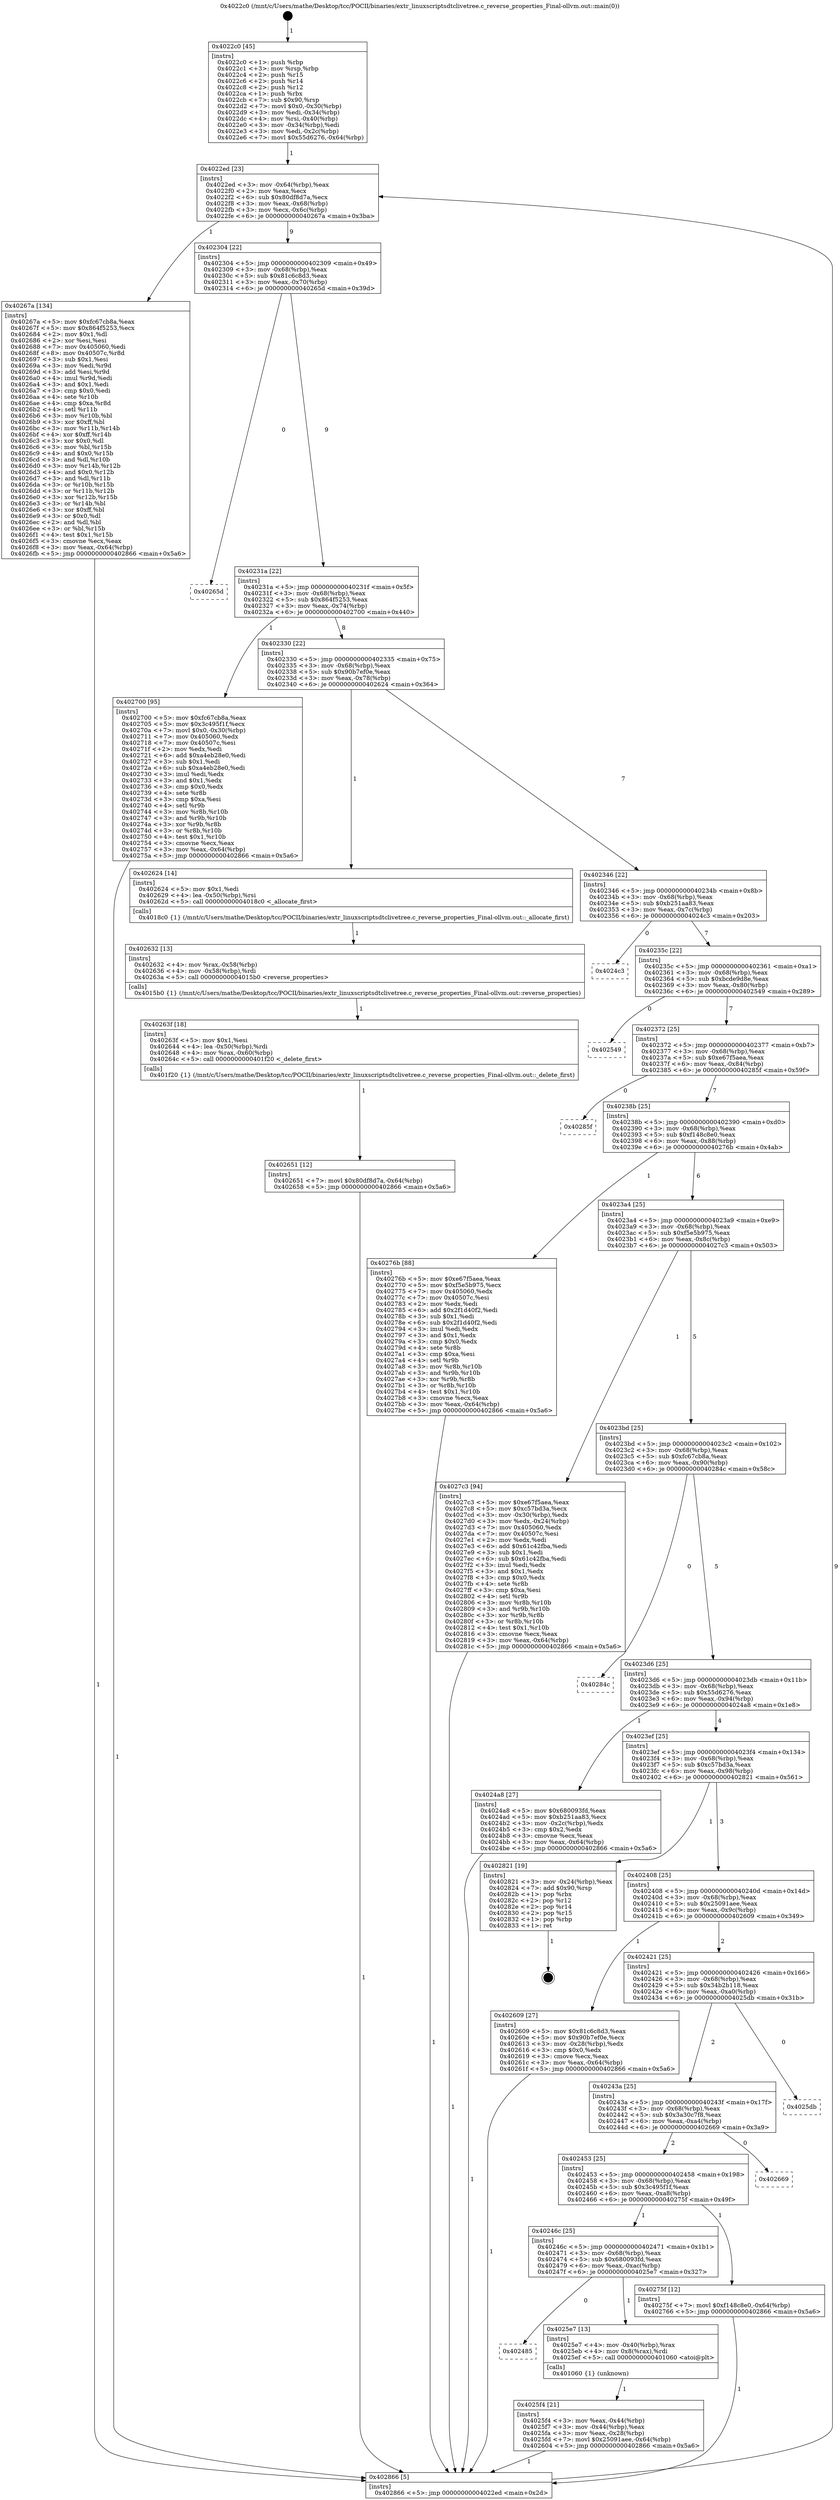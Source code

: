 digraph "0x4022c0" {
  label = "0x4022c0 (/mnt/c/Users/mathe/Desktop/tcc/POCII/binaries/extr_linuxscriptsdtclivetree.c_reverse_properties_Final-ollvm.out::main(0))"
  labelloc = "t"
  node[shape=record]

  Entry [label="",width=0.3,height=0.3,shape=circle,fillcolor=black,style=filled]
  "0x4022ed" [label="{
     0x4022ed [23]\l
     | [instrs]\l
     &nbsp;&nbsp;0x4022ed \<+3\>: mov -0x64(%rbp),%eax\l
     &nbsp;&nbsp;0x4022f0 \<+2\>: mov %eax,%ecx\l
     &nbsp;&nbsp;0x4022f2 \<+6\>: sub $0x80df8d7a,%ecx\l
     &nbsp;&nbsp;0x4022f8 \<+3\>: mov %eax,-0x68(%rbp)\l
     &nbsp;&nbsp;0x4022fb \<+3\>: mov %ecx,-0x6c(%rbp)\l
     &nbsp;&nbsp;0x4022fe \<+6\>: je 000000000040267a \<main+0x3ba\>\l
  }"]
  "0x40267a" [label="{
     0x40267a [134]\l
     | [instrs]\l
     &nbsp;&nbsp;0x40267a \<+5\>: mov $0xfc67cb8a,%eax\l
     &nbsp;&nbsp;0x40267f \<+5\>: mov $0x864f5253,%ecx\l
     &nbsp;&nbsp;0x402684 \<+2\>: mov $0x1,%dl\l
     &nbsp;&nbsp;0x402686 \<+2\>: xor %esi,%esi\l
     &nbsp;&nbsp;0x402688 \<+7\>: mov 0x405060,%edi\l
     &nbsp;&nbsp;0x40268f \<+8\>: mov 0x40507c,%r8d\l
     &nbsp;&nbsp;0x402697 \<+3\>: sub $0x1,%esi\l
     &nbsp;&nbsp;0x40269a \<+3\>: mov %edi,%r9d\l
     &nbsp;&nbsp;0x40269d \<+3\>: add %esi,%r9d\l
     &nbsp;&nbsp;0x4026a0 \<+4\>: imul %r9d,%edi\l
     &nbsp;&nbsp;0x4026a4 \<+3\>: and $0x1,%edi\l
     &nbsp;&nbsp;0x4026a7 \<+3\>: cmp $0x0,%edi\l
     &nbsp;&nbsp;0x4026aa \<+4\>: sete %r10b\l
     &nbsp;&nbsp;0x4026ae \<+4\>: cmp $0xa,%r8d\l
     &nbsp;&nbsp;0x4026b2 \<+4\>: setl %r11b\l
     &nbsp;&nbsp;0x4026b6 \<+3\>: mov %r10b,%bl\l
     &nbsp;&nbsp;0x4026b9 \<+3\>: xor $0xff,%bl\l
     &nbsp;&nbsp;0x4026bc \<+3\>: mov %r11b,%r14b\l
     &nbsp;&nbsp;0x4026bf \<+4\>: xor $0xff,%r14b\l
     &nbsp;&nbsp;0x4026c3 \<+3\>: xor $0x0,%dl\l
     &nbsp;&nbsp;0x4026c6 \<+3\>: mov %bl,%r15b\l
     &nbsp;&nbsp;0x4026c9 \<+4\>: and $0x0,%r15b\l
     &nbsp;&nbsp;0x4026cd \<+3\>: and %dl,%r10b\l
     &nbsp;&nbsp;0x4026d0 \<+3\>: mov %r14b,%r12b\l
     &nbsp;&nbsp;0x4026d3 \<+4\>: and $0x0,%r12b\l
     &nbsp;&nbsp;0x4026d7 \<+3\>: and %dl,%r11b\l
     &nbsp;&nbsp;0x4026da \<+3\>: or %r10b,%r15b\l
     &nbsp;&nbsp;0x4026dd \<+3\>: or %r11b,%r12b\l
     &nbsp;&nbsp;0x4026e0 \<+3\>: xor %r12b,%r15b\l
     &nbsp;&nbsp;0x4026e3 \<+3\>: or %r14b,%bl\l
     &nbsp;&nbsp;0x4026e6 \<+3\>: xor $0xff,%bl\l
     &nbsp;&nbsp;0x4026e9 \<+3\>: or $0x0,%dl\l
     &nbsp;&nbsp;0x4026ec \<+2\>: and %dl,%bl\l
     &nbsp;&nbsp;0x4026ee \<+3\>: or %bl,%r15b\l
     &nbsp;&nbsp;0x4026f1 \<+4\>: test $0x1,%r15b\l
     &nbsp;&nbsp;0x4026f5 \<+3\>: cmovne %ecx,%eax\l
     &nbsp;&nbsp;0x4026f8 \<+3\>: mov %eax,-0x64(%rbp)\l
     &nbsp;&nbsp;0x4026fb \<+5\>: jmp 0000000000402866 \<main+0x5a6\>\l
  }"]
  "0x402304" [label="{
     0x402304 [22]\l
     | [instrs]\l
     &nbsp;&nbsp;0x402304 \<+5\>: jmp 0000000000402309 \<main+0x49\>\l
     &nbsp;&nbsp;0x402309 \<+3\>: mov -0x68(%rbp),%eax\l
     &nbsp;&nbsp;0x40230c \<+5\>: sub $0x81c6c8d3,%eax\l
     &nbsp;&nbsp;0x402311 \<+3\>: mov %eax,-0x70(%rbp)\l
     &nbsp;&nbsp;0x402314 \<+6\>: je 000000000040265d \<main+0x39d\>\l
  }"]
  Exit [label="",width=0.3,height=0.3,shape=circle,fillcolor=black,style=filled,peripheries=2]
  "0x40265d" [label="{
     0x40265d\l
  }", style=dashed]
  "0x40231a" [label="{
     0x40231a [22]\l
     | [instrs]\l
     &nbsp;&nbsp;0x40231a \<+5\>: jmp 000000000040231f \<main+0x5f\>\l
     &nbsp;&nbsp;0x40231f \<+3\>: mov -0x68(%rbp),%eax\l
     &nbsp;&nbsp;0x402322 \<+5\>: sub $0x864f5253,%eax\l
     &nbsp;&nbsp;0x402327 \<+3\>: mov %eax,-0x74(%rbp)\l
     &nbsp;&nbsp;0x40232a \<+6\>: je 0000000000402700 \<main+0x440\>\l
  }"]
  "0x402651" [label="{
     0x402651 [12]\l
     | [instrs]\l
     &nbsp;&nbsp;0x402651 \<+7\>: movl $0x80df8d7a,-0x64(%rbp)\l
     &nbsp;&nbsp;0x402658 \<+5\>: jmp 0000000000402866 \<main+0x5a6\>\l
  }"]
  "0x402700" [label="{
     0x402700 [95]\l
     | [instrs]\l
     &nbsp;&nbsp;0x402700 \<+5\>: mov $0xfc67cb8a,%eax\l
     &nbsp;&nbsp;0x402705 \<+5\>: mov $0x3c495f1f,%ecx\l
     &nbsp;&nbsp;0x40270a \<+7\>: movl $0x0,-0x30(%rbp)\l
     &nbsp;&nbsp;0x402711 \<+7\>: mov 0x405060,%edx\l
     &nbsp;&nbsp;0x402718 \<+7\>: mov 0x40507c,%esi\l
     &nbsp;&nbsp;0x40271f \<+2\>: mov %edx,%edi\l
     &nbsp;&nbsp;0x402721 \<+6\>: add $0xa4eb28e0,%edi\l
     &nbsp;&nbsp;0x402727 \<+3\>: sub $0x1,%edi\l
     &nbsp;&nbsp;0x40272a \<+6\>: sub $0xa4eb28e0,%edi\l
     &nbsp;&nbsp;0x402730 \<+3\>: imul %edi,%edx\l
     &nbsp;&nbsp;0x402733 \<+3\>: and $0x1,%edx\l
     &nbsp;&nbsp;0x402736 \<+3\>: cmp $0x0,%edx\l
     &nbsp;&nbsp;0x402739 \<+4\>: sete %r8b\l
     &nbsp;&nbsp;0x40273d \<+3\>: cmp $0xa,%esi\l
     &nbsp;&nbsp;0x402740 \<+4\>: setl %r9b\l
     &nbsp;&nbsp;0x402744 \<+3\>: mov %r8b,%r10b\l
     &nbsp;&nbsp;0x402747 \<+3\>: and %r9b,%r10b\l
     &nbsp;&nbsp;0x40274a \<+3\>: xor %r9b,%r8b\l
     &nbsp;&nbsp;0x40274d \<+3\>: or %r8b,%r10b\l
     &nbsp;&nbsp;0x402750 \<+4\>: test $0x1,%r10b\l
     &nbsp;&nbsp;0x402754 \<+3\>: cmovne %ecx,%eax\l
     &nbsp;&nbsp;0x402757 \<+3\>: mov %eax,-0x64(%rbp)\l
     &nbsp;&nbsp;0x40275a \<+5\>: jmp 0000000000402866 \<main+0x5a6\>\l
  }"]
  "0x402330" [label="{
     0x402330 [22]\l
     | [instrs]\l
     &nbsp;&nbsp;0x402330 \<+5\>: jmp 0000000000402335 \<main+0x75\>\l
     &nbsp;&nbsp;0x402335 \<+3\>: mov -0x68(%rbp),%eax\l
     &nbsp;&nbsp;0x402338 \<+5\>: sub $0x90b7ef0e,%eax\l
     &nbsp;&nbsp;0x40233d \<+3\>: mov %eax,-0x78(%rbp)\l
     &nbsp;&nbsp;0x402340 \<+6\>: je 0000000000402624 \<main+0x364\>\l
  }"]
  "0x40263f" [label="{
     0x40263f [18]\l
     | [instrs]\l
     &nbsp;&nbsp;0x40263f \<+5\>: mov $0x1,%esi\l
     &nbsp;&nbsp;0x402644 \<+4\>: lea -0x50(%rbp),%rdi\l
     &nbsp;&nbsp;0x402648 \<+4\>: mov %rax,-0x60(%rbp)\l
     &nbsp;&nbsp;0x40264c \<+5\>: call 0000000000401f20 \<_delete_first\>\l
     | [calls]\l
     &nbsp;&nbsp;0x401f20 \{1\} (/mnt/c/Users/mathe/Desktop/tcc/POCII/binaries/extr_linuxscriptsdtclivetree.c_reverse_properties_Final-ollvm.out::_delete_first)\l
  }"]
  "0x402624" [label="{
     0x402624 [14]\l
     | [instrs]\l
     &nbsp;&nbsp;0x402624 \<+5\>: mov $0x1,%edi\l
     &nbsp;&nbsp;0x402629 \<+4\>: lea -0x50(%rbp),%rsi\l
     &nbsp;&nbsp;0x40262d \<+5\>: call 00000000004018c0 \<_allocate_first\>\l
     | [calls]\l
     &nbsp;&nbsp;0x4018c0 \{1\} (/mnt/c/Users/mathe/Desktop/tcc/POCII/binaries/extr_linuxscriptsdtclivetree.c_reverse_properties_Final-ollvm.out::_allocate_first)\l
  }"]
  "0x402346" [label="{
     0x402346 [22]\l
     | [instrs]\l
     &nbsp;&nbsp;0x402346 \<+5\>: jmp 000000000040234b \<main+0x8b\>\l
     &nbsp;&nbsp;0x40234b \<+3\>: mov -0x68(%rbp),%eax\l
     &nbsp;&nbsp;0x40234e \<+5\>: sub $0xb251aa83,%eax\l
     &nbsp;&nbsp;0x402353 \<+3\>: mov %eax,-0x7c(%rbp)\l
     &nbsp;&nbsp;0x402356 \<+6\>: je 00000000004024c3 \<main+0x203\>\l
  }"]
  "0x402632" [label="{
     0x402632 [13]\l
     | [instrs]\l
     &nbsp;&nbsp;0x402632 \<+4\>: mov %rax,-0x58(%rbp)\l
     &nbsp;&nbsp;0x402636 \<+4\>: mov -0x58(%rbp),%rdi\l
     &nbsp;&nbsp;0x40263a \<+5\>: call 00000000004015b0 \<reverse_properties\>\l
     | [calls]\l
     &nbsp;&nbsp;0x4015b0 \{1\} (/mnt/c/Users/mathe/Desktop/tcc/POCII/binaries/extr_linuxscriptsdtclivetree.c_reverse_properties_Final-ollvm.out::reverse_properties)\l
  }"]
  "0x4024c3" [label="{
     0x4024c3\l
  }", style=dashed]
  "0x40235c" [label="{
     0x40235c [22]\l
     | [instrs]\l
     &nbsp;&nbsp;0x40235c \<+5\>: jmp 0000000000402361 \<main+0xa1\>\l
     &nbsp;&nbsp;0x402361 \<+3\>: mov -0x68(%rbp),%eax\l
     &nbsp;&nbsp;0x402364 \<+5\>: sub $0xbcde9d8e,%eax\l
     &nbsp;&nbsp;0x402369 \<+3\>: mov %eax,-0x80(%rbp)\l
     &nbsp;&nbsp;0x40236c \<+6\>: je 0000000000402549 \<main+0x289\>\l
  }"]
  "0x4025f4" [label="{
     0x4025f4 [21]\l
     | [instrs]\l
     &nbsp;&nbsp;0x4025f4 \<+3\>: mov %eax,-0x44(%rbp)\l
     &nbsp;&nbsp;0x4025f7 \<+3\>: mov -0x44(%rbp),%eax\l
     &nbsp;&nbsp;0x4025fa \<+3\>: mov %eax,-0x28(%rbp)\l
     &nbsp;&nbsp;0x4025fd \<+7\>: movl $0x25091aee,-0x64(%rbp)\l
     &nbsp;&nbsp;0x402604 \<+5\>: jmp 0000000000402866 \<main+0x5a6\>\l
  }"]
  "0x402549" [label="{
     0x402549\l
  }", style=dashed]
  "0x402372" [label="{
     0x402372 [25]\l
     | [instrs]\l
     &nbsp;&nbsp;0x402372 \<+5\>: jmp 0000000000402377 \<main+0xb7\>\l
     &nbsp;&nbsp;0x402377 \<+3\>: mov -0x68(%rbp),%eax\l
     &nbsp;&nbsp;0x40237a \<+5\>: sub $0xe67f5aea,%eax\l
     &nbsp;&nbsp;0x40237f \<+6\>: mov %eax,-0x84(%rbp)\l
     &nbsp;&nbsp;0x402385 \<+6\>: je 000000000040285f \<main+0x59f\>\l
  }"]
  "0x402485" [label="{
     0x402485\l
  }", style=dashed]
  "0x40285f" [label="{
     0x40285f\l
  }", style=dashed]
  "0x40238b" [label="{
     0x40238b [25]\l
     | [instrs]\l
     &nbsp;&nbsp;0x40238b \<+5\>: jmp 0000000000402390 \<main+0xd0\>\l
     &nbsp;&nbsp;0x402390 \<+3\>: mov -0x68(%rbp),%eax\l
     &nbsp;&nbsp;0x402393 \<+5\>: sub $0xf148c8e0,%eax\l
     &nbsp;&nbsp;0x402398 \<+6\>: mov %eax,-0x88(%rbp)\l
     &nbsp;&nbsp;0x40239e \<+6\>: je 000000000040276b \<main+0x4ab\>\l
  }"]
  "0x4025e7" [label="{
     0x4025e7 [13]\l
     | [instrs]\l
     &nbsp;&nbsp;0x4025e7 \<+4\>: mov -0x40(%rbp),%rax\l
     &nbsp;&nbsp;0x4025eb \<+4\>: mov 0x8(%rax),%rdi\l
     &nbsp;&nbsp;0x4025ef \<+5\>: call 0000000000401060 \<atoi@plt\>\l
     | [calls]\l
     &nbsp;&nbsp;0x401060 \{1\} (unknown)\l
  }"]
  "0x40276b" [label="{
     0x40276b [88]\l
     | [instrs]\l
     &nbsp;&nbsp;0x40276b \<+5\>: mov $0xe67f5aea,%eax\l
     &nbsp;&nbsp;0x402770 \<+5\>: mov $0xf5e5b975,%ecx\l
     &nbsp;&nbsp;0x402775 \<+7\>: mov 0x405060,%edx\l
     &nbsp;&nbsp;0x40277c \<+7\>: mov 0x40507c,%esi\l
     &nbsp;&nbsp;0x402783 \<+2\>: mov %edx,%edi\l
     &nbsp;&nbsp;0x402785 \<+6\>: add $0x2f1d40f2,%edi\l
     &nbsp;&nbsp;0x40278b \<+3\>: sub $0x1,%edi\l
     &nbsp;&nbsp;0x40278e \<+6\>: sub $0x2f1d40f2,%edi\l
     &nbsp;&nbsp;0x402794 \<+3\>: imul %edi,%edx\l
     &nbsp;&nbsp;0x402797 \<+3\>: and $0x1,%edx\l
     &nbsp;&nbsp;0x40279a \<+3\>: cmp $0x0,%edx\l
     &nbsp;&nbsp;0x40279d \<+4\>: sete %r8b\l
     &nbsp;&nbsp;0x4027a1 \<+3\>: cmp $0xa,%esi\l
     &nbsp;&nbsp;0x4027a4 \<+4\>: setl %r9b\l
     &nbsp;&nbsp;0x4027a8 \<+3\>: mov %r8b,%r10b\l
     &nbsp;&nbsp;0x4027ab \<+3\>: and %r9b,%r10b\l
     &nbsp;&nbsp;0x4027ae \<+3\>: xor %r9b,%r8b\l
     &nbsp;&nbsp;0x4027b1 \<+3\>: or %r8b,%r10b\l
     &nbsp;&nbsp;0x4027b4 \<+4\>: test $0x1,%r10b\l
     &nbsp;&nbsp;0x4027b8 \<+3\>: cmovne %ecx,%eax\l
     &nbsp;&nbsp;0x4027bb \<+3\>: mov %eax,-0x64(%rbp)\l
     &nbsp;&nbsp;0x4027be \<+5\>: jmp 0000000000402866 \<main+0x5a6\>\l
  }"]
  "0x4023a4" [label="{
     0x4023a4 [25]\l
     | [instrs]\l
     &nbsp;&nbsp;0x4023a4 \<+5\>: jmp 00000000004023a9 \<main+0xe9\>\l
     &nbsp;&nbsp;0x4023a9 \<+3\>: mov -0x68(%rbp),%eax\l
     &nbsp;&nbsp;0x4023ac \<+5\>: sub $0xf5e5b975,%eax\l
     &nbsp;&nbsp;0x4023b1 \<+6\>: mov %eax,-0x8c(%rbp)\l
     &nbsp;&nbsp;0x4023b7 \<+6\>: je 00000000004027c3 \<main+0x503\>\l
  }"]
  "0x40246c" [label="{
     0x40246c [25]\l
     | [instrs]\l
     &nbsp;&nbsp;0x40246c \<+5\>: jmp 0000000000402471 \<main+0x1b1\>\l
     &nbsp;&nbsp;0x402471 \<+3\>: mov -0x68(%rbp),%eax\l
     &nbsp;&nbsp;0x402474 \<+5\>: sub $0x680093fd,%eax\l
     &nbsp;&nbsp;0x402479 \<+6\>: mov %eax,-0xac(%rbp)\l
     &nbsp;&nbsp;0x40247f \<+6\>: je 00000000004025e7 \<main+0x327\>\l
  }"]
  "0x4027c3" [label="{
     0x4027c3 [94]\l
     | [instrs]\l
     &nbsp;&nbsp;0x4027c3 \<+5\>: mov $0xe67f5aea,%eax\l
     &nbsp;&nbsp;0x4027c8 \<+5\>: mov $0xc57bd3a,%ecx\l
     &nbsp;&nbsp;0x4027cd \<+3\>: mov -0x30(%rbp),%edx\l
     &nbsp;&nbsp;0x4027d0 \<+3\>: mov %edx,-0x24(%rbp)\l
     &nbsp;&nbsp;0x4027d3 \<+7\>: mov 0x405060,%edx\l
     &nbsp;&nbsp;0x4027da \<+7\>: mov 0x40507c,%esi\l
     &nbsp;&nbsp;0x4027e1 \<+2\>: mov %edx,%edi\l
     &nbsp;&nbsp;0x4027e3 \<+6\>: add $0x61c42fba,%edi\l
     &nbsp;&nbsp;0x4027e9 \<+3\>: sub $0x1,%edi\l
     &nbsp;&nbsp;0x4027ec \<+6\>: sub $0x61c42fba,%edi\l
     &nbsp;&nbsp;0x4027f2 \<+3\>: imul %edi,%edx\l
     &nbsp;&nbsp;0x4027f5 \<+3\>: and $0x1,%edx\l
     &nbsp;&nbsp;0x4027f8 \<+3\>: cmp $0x0,%edx\l
     &nbsp;&nbsp;0x4027fb \<+4\>: sete %r8b\l
     &nbsp;&nbsp;0x4027ff \<+3\>: cmp $0xa,%esi\l
     &nbsp;&nbsp;0x402802 \<+4\>: setl %r9b\l
     &nbsp;&nbsp;0x402806 \<+3\>: mov %r8b,%r10b\l
     &nbsp;&nbsp;0x402809 \<+3\>: and %r9b,%r10b\l
     &nbsp;&nbsp;0x40280c \<+3\>: xor %r9b,%r8b\l
     &nbsp;&nbsp;0x40280f \<+3\>: or %r8b,%r10b\l
     &nbsp;&nbsp;0x402812 \<+4\>: test $0x1,%r10b\l
     &nbsp;&nbsp;0x402816 \<+3\>: cmovne %ecx,%eax\l
     &nbsp;&nbsp;0x402819 \<+3\>: mov %eax,-0x64(%rbp)\l
     &nbsp;&nbsp;0x40281c \<+5\>: jmp 0000000000402866 \<main+0x5a6\>\l
  }"]
  "0x4023bd" [label="{
     0x4023bd [25]\l
     | [instrs]\l
     &nbsp;&nbsp;0x4023bd \<+5\>: jmp 00000000004023c2 \<main+0x102\>\l
     &nbsp;&nbsp;0x4023c2 \<+3\>: mov -0x68(%rbp),%eax\l
     &nbsp;&nbsp;0x4023c5 \<+5\>: sub $0xfc67cb8a,%eax\l
     &nbsp;&nbsp;0x4023ca \<+6\>: mov %eax,-0x90(%rbp)\l
     &nbsp;&nbsp;0x4023d0 \<+6\>: je 000000000040284c \<main+0x58c\>\l
  }"]
  "0x40275f" [label="{
     0x40275f [12]\l
     | [instrs]\l
     &nbsp;&nbsp;0x40275f \<+7\>: movl $0xf148c8e0,-0x64(%rbp)\l
     &nbsp;&nbsp;0x402766 \<+5\>: jmp 0000000000402866 \<main+0x5a6\>\l
  }"]
  "0x40284c" [label="{
     0x40284c\l
  }", style=dashed]
  "0x4023d6" [label="{
     0x4023d6 [25]\l
     | [instrs]\l
     &nbsp;&nbsp;0x4023d6 \<+5\>: jmp 00000000004023db \<main+0x11b\>\l
     &nbsp;&nbsp;0x4023db \<+3\>: mov -0x68(%rbp),%eax\l
     &nbsp;&nbsp;0x4023de \<+5\>: sub $0x55d6276,%eax\l
     &nbsp;&nbsp;0x4023e3 \<+6\>: mov %eax,-0x94(%rbp)\l
     &nbsp;&nbsp;0x4023e9 \<+6\>: je 00000000004024a8 \<main+0x1e8\>\l
  }"]
  "0x402453" [label="{
     0x402453 [25]\l
     | [instrs]\l
     &nbsp;&nbsp;0x402453 \<+5\>: jmp 0000000000402458 \<main+0x198\>\l
     &nbsp;&nbsp;0x402458 \<+3\>: mov -0x68(%rbp),%eax\l
     &nbsp;&nbsp;0x40245b \<+5\>: sub $0x3c495f1f,%eax\l
     &nbsp;&nbsp;0x402460 \<+6\>: mov %eax,-0xa8(%rbp)\l
     &nbsp;&nbsp;0x402466 \<+6\>: je 000000000040275f \<main+0x49f\>\l
  }"]
  "0x4024a8" [label="{
     0x4024a8 [27]\l
     | [instrs]\l
     &nbsp;&nbsp;0x4024a8 \<+5\>: mov $0x680093fd,%eax\l
     &nbsp;&nbsp;0x4024ad \<+5\>: mov $0xb251aa83,%ecx\l
     &nbsp;&nbsp;0x4024b2 \<+3\>: mov -0x2c(%rbp),%edx\l
     &nbsp;&nbsp;0x4024b5 \<+3\>: cmp $0x2,%edx\l
     &nbsp;&nbsp;0x4024b8 \<+3\>: cmovne %ecx,%eax\l
     &nbsp;&nbsp;0x4024bb \<+3\>: mov %eax,-0x64(%rbp)\l
     &nbsp;&nbsp;0x4024be \<+5\>: jmp 0000000000402866 \<main+0x5a6\>\l
  }"]
  "0x4023ef" [label="{
     0x4023ef [25]\l
     | [instrs]\l
     &nbsp;&nbsp;0x4023ef \<+5\>: jmp 00000000004023f4 \<main+0x134\>\l
     &nbsp;&nbsp;0x4023f4 \<+3\>: mov -0x68(%rbp),%eax\l
     &nbsp;&nbsp;0x4023f7 \<+5\>: sub $0xc57bd3a,%eax\l
     &nbsp;&nbsp;0x4023fc \<+6\>: mov %eax,-0x98(%rbp)\l
     &nbsp;&nbsp;0x402402 \<+6\>: je 0000000000402821 \<main+0x561\>\l
  }"]
  "0x402866" [label="{
     0x402866 [5]\l
     | [instrs]\l
     &nbsp;&nbsp;0x402866 \<+5\>: jmp 00000000004022ed \<main+0x2d\>\l
  }"]
  "0x4022c0" [label="{
     0x4022c0 [45]\l
     | [instrs]\l
     &nbsp;&nbsp;0x4022c0 \<+1\>: push %rbp\l
     &nbsp;&nbsp;0x4022c1 \<+3\>: mov %rsp,%rbp\l
     &nbsp;&nbsp;0x4022c4 \<+2\>: push %r15\l
     &nbsp;&nbsp;0x4022c6 \<+2\>: push %r14\l
     &nbsp;&nbsp;0x4022c8 \<+2\>: push %r12\l
     &nbsp;&nbsp;0x4022ca \<+1\>: push %rbx\l
     &nbsp;&nbsp;0x4022cb \<+7\>: sub $0x90,%rsp\l
     &nbsp;&nbsp;0x4022d2 \<+7\>: movl $0x0,-0x30(%rbp)\l
     &nbsp;&nbsp;0x4022d9 \<+3\>: mov %edi,-0x34(%rbp)\l
     &nbsp;&nbsp;0x4022dc \<+4\>: mov %rsi,-0x40(%rbp)\l
     &nbsp;&nbsp;0x4022e0 \<+3\>: mov -0x34(%rbp),%edi\l
     &nbsp;&nbsp;0x4022e3 \<+3\>: mov %edi,-0x2c(%rbp)\l
     &nbsp;&nbsp;0x4022e6 \<+7\>: movl $0x55d6276,-0x64(%rbp)\l
  }"]
  "0x402669" [label="{
     0x402669\l
  }", style=dashed]
  "0x402821" [label="{
     0x402821 [19]\l
     | [instrs]\l
     &nbsp;&nbsp;0x402821 \<+3\>: mov -0x24(%rbp),%eax\l
     &nbsp;&nbsp;0x402824 \<+7\>: add $0x90,%rsp\l
     &nbsp;&nbsp;0x40282b \<+1\>: pop %rbx\l
     &nbsp;&nbsp;0x40282c \<+2\>: pop %r12\l
     &nbsp;&nbsp;0x40282e \<+2\>: pop %r14\l
     &nbsp;&nbsp;0x402830 \<+2\>: pop %r15\l
     &nbsp;&nbsp;0x402832 \<+1\>: pop %rbp\l
     &nbsp;&nbsp;0x402833 \<+1\>: ret\l
  }"]
  "0x402408" [label="{
     0x402408 [25]\l
     | [instrs]\l
     &nbsp;&nbsp;0x402408 \<+5\>: jmp 000000000040240d \<main+0x14d\>\l
     &nbsp;&nbsp;0x40240d \<+3\>: mov -0x68(%rbp),%eax\l
     &nbsp;&nbsp;0x402410 \<+5\>: sub $0x25091aee,%eax\l
     &nbsp;&nbsp;0x402415 \<+6\>: mov %eax,-0x9c(%rbp)\l
     &nbsp;&nbsp;0x40241b \<+6\>: je 0000000000402609 \<main+0x349\>\l
  }"]
  "0x40243a" [label="{
     0x40243a [25]\l
     | [instrs]\l
     &nbsp;&nbsp;0x40243a \<+5\>: jmp 000000000040243f \<main+0x17f\>\l
     &nbsp;&nbsp;0x40243f \<+3\>: mov -0x68(%rbp),%eax\l
     &nbsp;&nbsp;0x402442 \<+5\>: sub $0x3a30c7f8,%eax\l
     &nbsp;&nbsp;0x402447 \<+6\>: mov %eax,-0xa4(%rbp)\l
     &nbsp;&nbsp;0x40244d \<+6\>: je 0000000000402669 \<main+0x3a9\>\l
  }"]
  "0x402609" [label="{
     0x402609 [27]\l
     | [instrs]\l
     &nbsp;&nbsp;0x402609 \<+5\>: mov $0x81c6c8d3,%eax\l
     &nbsp;&nbsp;0x40260e \<+5\>: mov $0x90b7ef0e,%ecx\l
     &nbsp;&nbsp;0x402613 \<+3\>: mov -0x28(%rbp),%edx\l
     &nbsp;&nbsp;0x402616 \<+3\>: cmp $0x0,%edx\l
     &nbsp;&nbsp;0x402619 \<+3\>: cmove %ecx,%eax\l
     &nbsp;&nbsp;0x40261c \<+3\>: mov %eax,-0x64(%rbp)\l
     &nbsp;&nbsp;0x40261f \<+5\>: jmp 0000000000402866 \<main+0x5a6\>\l
  }"]
  "0x402421" [label="{
     0x402421 [25]\l
     | [instrs]\l
     &nbsp;&nbsp;0x402421 \<+5\>: jmp 0000000000402426 \<main+0x166\>\l
     &nbsp;&nbsp;0x402426 \<+3\>: mov -0x68(%rbp),%eax\l
     &nbsp;&nbsp;0x402429 \<+5\>: sub $0x34b2b118,%eax\l
     &nbsp;&nbsp;0x40242e \<+6\>: mov %eax,-0xa0(%rbp)\l
     &nbsp;&nbsp;0x402434 \<+6\>: je 00000000004025db \<main+0x31b\>\l
  }"]
  "0x4025db" [label="{
     0x4025db\l
  }", style=dashed]
  Entry -> "0x4022c0" [label=" 1"]
  "0x4022ed" -> "0x40267a" [label=" 1"]
  "0x4022ed" -> "0x402304" [label=" 9"]
  "0x402821" -> Exit [label=" 1"]
  "0x402304" -> "0x40265d" [label=" 0"]
  "0x402304" -> "0x40231a" [label=" 9"]
  "0x4027c3" -> "0x402866" [label=" 1"]
  "0x40231a" -> "0x402700" [label=" 1"]
  "0x40231a" -> "0x402330" [label=" 8"]
  "0x40276b" -> "0x402866" [label=" 1"]
  "0x402330" -> "0x402624" [label=" 1"]
  "0x402330" -> "0x402346" [label=" 7"]
  "0x40275f" -> "0x402866" [label=" 1"]
  "0x402346" -> "0x4024c3" [label=" 0"]
  "0x402346" -> "0x40235c" [label=" 7"]
  "0x402700" -> "0x402866" [label=" 1"]
  "0x40235c" -> "0x402549" [label=" 0"]
  "0x40235c" -> "0x402372" [label=" 7"]
  "0x40267a" -> "0x402866" [label=" 1"]
  "0x402372" -> "0x40285f" [label=" 0"]
  "0x402372" -> "0x40238b" [label=" 7"]
  "0x402651" -> "0x402866" [label=" 1"]
  "0x40238b" -> "0x40276b" [label=" 1"]
  "0x40238b" -> "0x4023a4" [label=" 6"]
  "0x40263f" -> "0x402651" [label=" 1"]
  "0x4023a4" -> "0x4027c3" [label=" 1"]
  "0x4023a4" -> "0x4023bd" [label=" 5"]
  "0x402624" -> "0x402632" [label=" 1"]
  "0x4023bd" -> "0x40284c" [label=" 0"]
  "0x4023bd" -> "0x4023d6" [label=" 5"]
  "0x402609" -> "0x402866" [label=" 1"]
  "0x4023d6" -> "0x4024a8" [label=" 1"]
  "0x4023d6" -> "0x4023ef" [label=" 4"]
  "0x4024a8" -> "0x402866" [label=" 1"]
  "0x4022c0" -> "0x4022ed" [label=" 1"]
  "0x402866" -> "0x4022ed" [label=" 9"]
  "0x4025e7" -> "0x4025f4" [label=" 1"]
  "0x4023ef" -> "0x402821" [label=" 1"]
  "0x4023ef" -> "0x402408" [label=" 3"]
  "0x40246c" -> "0x402485" [label=" 0"]
  "0x402408" -> "0x402609" [label=" 1"]
  "0x402408" -> "0x402421" [label=" 2"]
  "0x402632" -> "0x40263f" [label=" 1"]
  "0x402421" -> "0x4025db" [label=" 0"]
  "0x402421" -> "0x40243a" [label=" 2"]
  "0x40246c" -> "0x4025e7" [label=" 1"]
  "0x40243a" -> "0x402669" [label=" 0"]
  "0x40243a" -> "0x402453" [label=" 2"]
  "0x4025f4" -> "0x402866" [label=" 1"]
  "0x402453" -> "0x40275f" [label=" 1"]
  "0x402453" -> "0x40246c" [label=" 1"]
}
